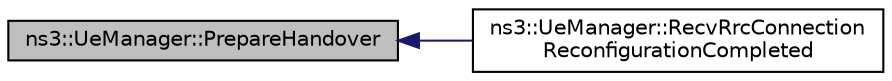 digraph "ns3::UeManager::PrepareHandover"
{
  edge [fontname="Helvetica",fontsize="10",labelfontname="Helvetica",labelfontsize="10"];
  node [fontname="Helvetica",fontsize="10",shape=record];
  rankdir="LR";
  Node1 [label="ns3::UeManager::PrepareHandover",height=0.2,width=0.4,color="black", fillcolor="grey75", style="filled", fontcolor="black"];
  Node1 -> Node2 [dir="back",color="midnightblue",fontsize="10",style="solid"];
  Node2 [label="ns3::UeManager::RecvRrcConnection\lReconfigurationCompleted",height=0.2,width=0.4,color="black", fillcolor="white", style="filled",URL="$de/d99/classns3_1_1UeManager.html#a767171084a3ea38162758d145b705e2a",tooltip="Part of the RRC protocol. Implement the LteEnbRrcSapProvider::RecvRrcConnectionReconfigurationComplet..."];
}
